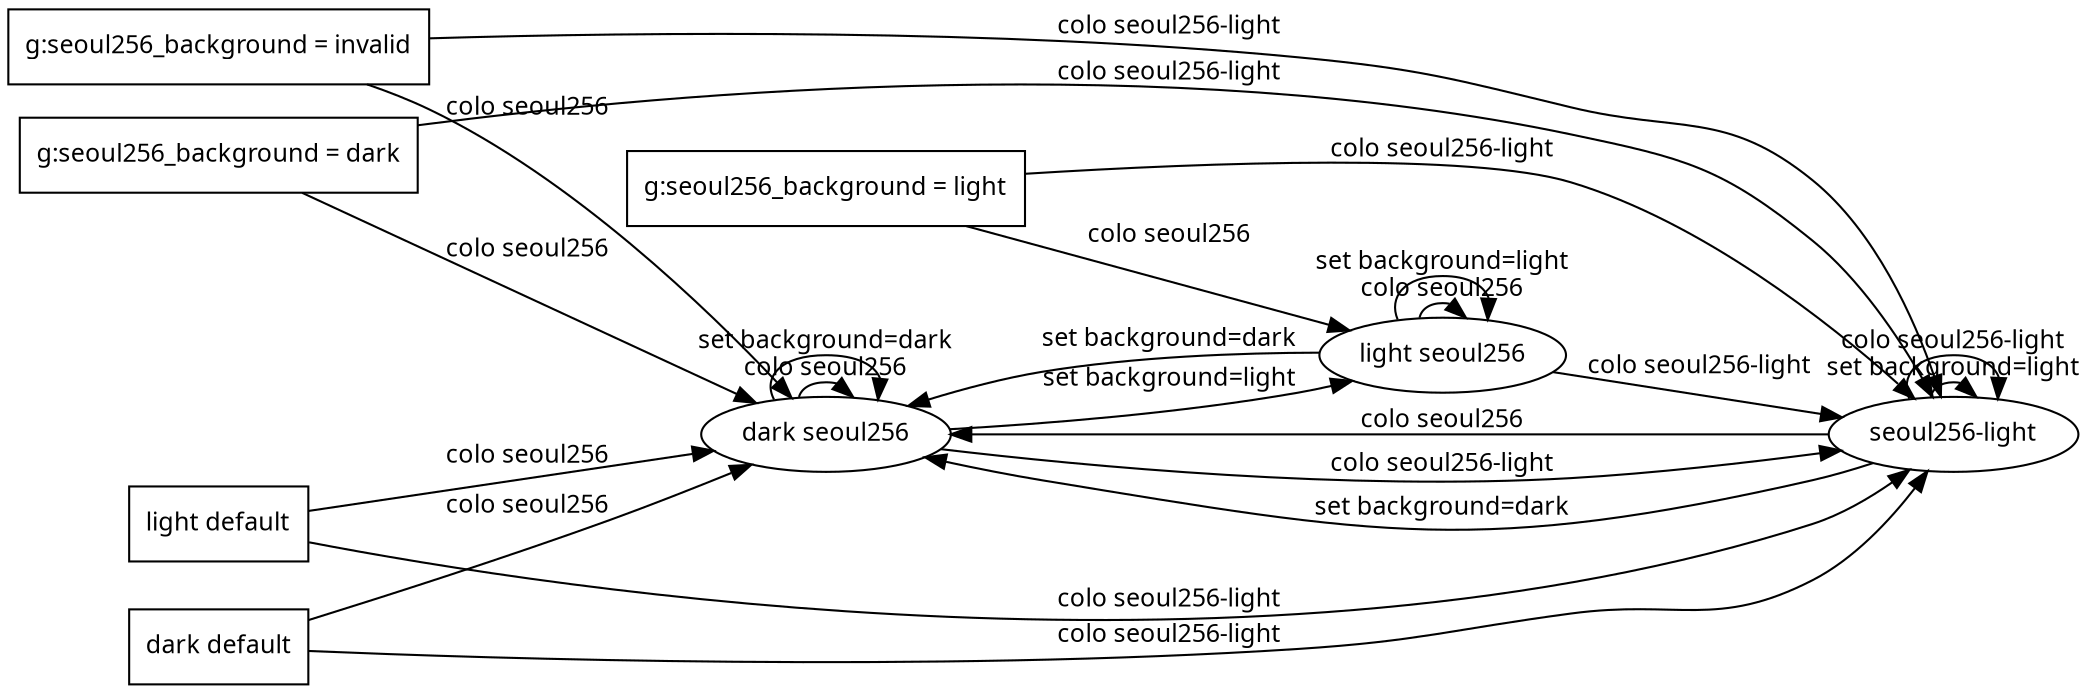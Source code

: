 digraph G {
  rankdir = LR;
  nodesep = 0.1;
  ranksep = 0.1;

  graph [fontname = "Gill Sans", fontsize = 12];
  node  [fontname = "Gill Sans", fontsize = 12];
  edge  [fontname = "Gill Sans", fontsize = 12];

  dbg [label="g:seoul256_background = dark", shape=record];
  lbg [label="g:seoul256_background = light", shape=record];
  xbg [label="g:seoul256_background = invalid", shape=record];

  default  [label="dark default", shape=record];
  defaultl [label="light default", shape=record];

  seoul256  [label="dark seoul256"];
  seoul256l [label="light seoul256"];
  seoul256_light [label="seoul256-light"];

  defaultl -> seoul256 [label="colo seoul256"];
  defaultl -> seoul256_light [label="colo seoul256-light"];

  default  -> seoul256 [label="colo seoul256"];
  default  -> seoul256_light [label="colo seoul256-light"];

  seoul256 -> seoul256 [label="colo seoul256"];
  seoul256 -> seoul256 [label="set background=dark"];
  seoul256 -> seoul256l [label="set background=light"];
  seoul256 -> seoul256_light [label="colo seoul256-light"];

  seoul256l -> seoul256l [label="colo seoul256"];
  seoul256l -> seoul256l [label="set background=light"];
  seoul256l -> seoul256 [label="set background=dark"];
  seoul256l -> seoul256_light [label="colo seoul256-light"];

  seoul256_light -> seoul256 [label="colo seoul256"];
  seoul256_light -> seoul256 [label="set background=dark"];
  seoul256_light -> seoul256_light [label="set background=light"];
  seoul256_light -> seoul256_light [label="colo seoul256-light"];

  dbg -> seoul256 [label="colo seoul256"];
  dbg -> seoul256_light [label="colo seoul256-light"];
  lbg -> seoul256l [label="colo seoul256"];
  lbg -> seoul256_light [label="colo seoul256-light"];
  xbg -> seoul256 [label="colo seoul256"];
  xbg -> seoul256_light [label="colo seoul256-light"];
}
